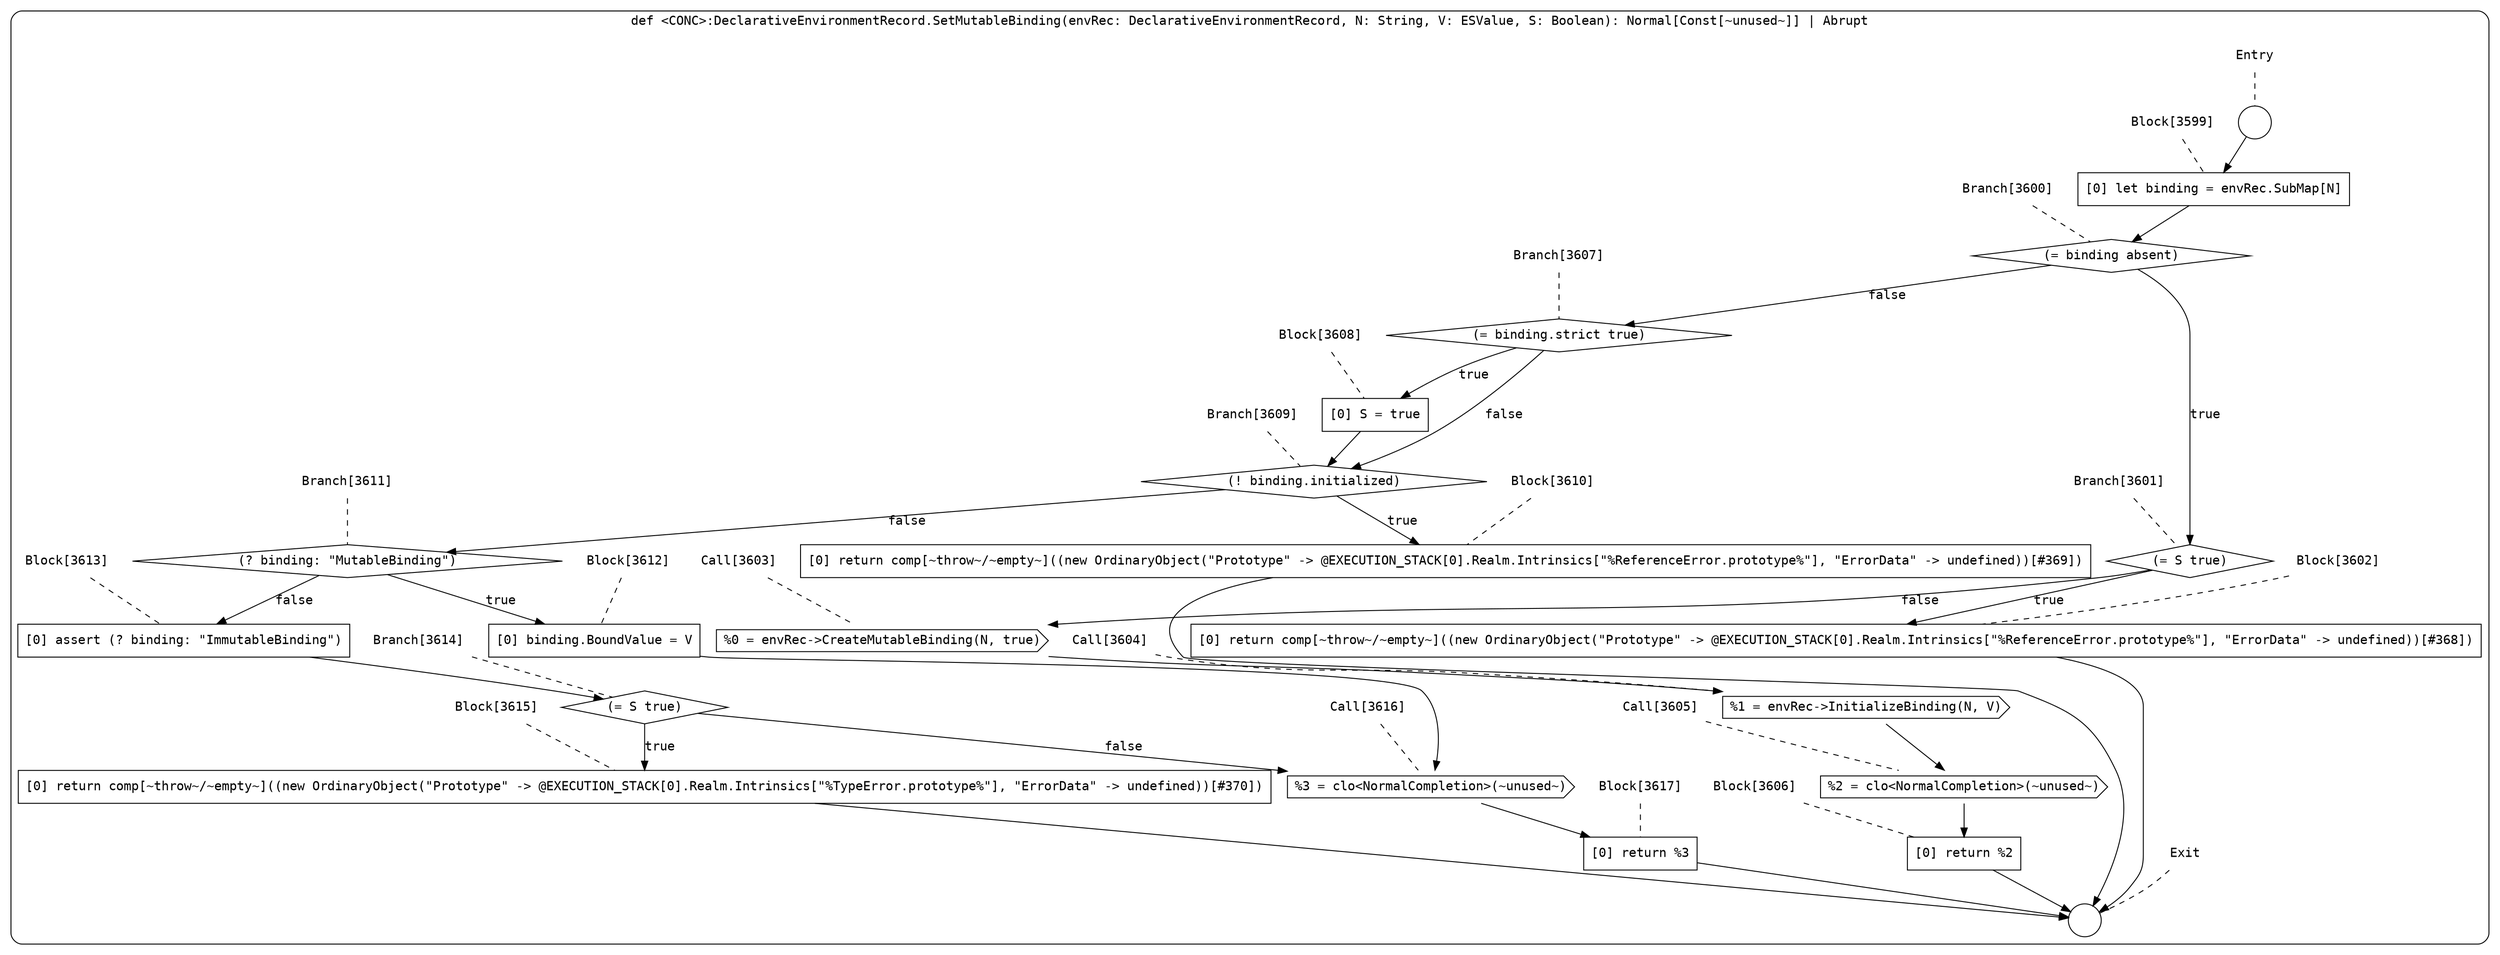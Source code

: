 digraph {
  graph [fontname = "Consolas"]
  node [fontname = "Consolas"]
  edge [fontname = "Consolas"]
  subgraph cluster978 {
    label = "def <CONC>:DeclarativeEnvironmentRecord.SetMutableBinding(envRec: DeclarativeEnvironmentRecord, N: String, V: ESValue, S: Boolean): Normal[Const[~unused~]] | Abrupt"
    style = rounded
    cluster978_entry_name [shape=none, label=<<font color="black">Entry</font>>]
    cluster978_entry_name -> cluster978_entry [arrowhead=none, color="black", style=dashed]
    cluster978_entry [shape=circle label=" " color="black" fillcolor="white" style=filled]
    cluster978_entry -> node3599 [color="black"]
    cluster978_exit_name [shape=none, label=<<font color="black">Exit</font>>]
    cluster978_exit_name -> cluster978_exit [arrowhead=none, color="black", style=dashed]
    cluster978_exit [shape=circle label=" " color="black" fillcolor="white" style=filled]
    node3599_name [shape=none, label=<<font color="black">Block[3599]</font>>]
    node3599_name -> node3599 [arrowhead=none, color="black", style=dashed]
    node3599 [shape=box, label=<<font color="black">[0] let binding = envRec.SubMap[N]<BR ALIGN="LEFT"/></font>> color="black" fillcolor="white", style=filled]
    node3599 -> node3600 [color="black"]
    node3600_name [shape=none, label=<<font color="black">Branch[3600]</font>>]
    node3600_name -> node3600 [arrowhead=none, color="black", style=dashed]
    node3600 [shape=diamond, label=<<font color="black">(= binding absent)</font>> color="black" fillcolor="white", style=filled]
    node3600 -> node3601 [label=<<font color="black">true</font>> color="black"]
    node3600 -> node3607 [label=<<font color="black">false</font>> color="black"]
    node3601_name [shape=none, label=<<font color="black">Branch[3601]</font>>]
    node3601_name -> node3601 [arrowhead=none, color="black", style=dashed]
    node3601 [shape=diamond, label=<<font color="black">(= S true)</font>> color="black" fillcolor="white", style=filled]
    node3601 -> node3602 [label=<<font color="black">true</font>> color="black"]
    node3601 -> node3603 [label=<<font color="black">false</font>> color="black"]
    node3607_name [shape=none, label=<<font color="black">Branch[3607]</font>>]
    node3607_name -> node3607 [arrowhead=none, color="black", style=dashed]
    node3607 [shape=diamond, label=<<font color="black">(= binding.strict true)</font>> color="black" fillcolor="white", style=filled]
    node3607 -> node3608 [label=<<font color="black">true</font>> color="black"]
    node3607 -> node3609 [label=<<font color="black">false</font>> color="black"]
    node3602_name [shape=none, label=<<font color="black">Block[3602]</font>>]
    node3602_name -> node3602 [arrowhead=none, color="black", style=dashed]
    node3602 [shape=box, label=<<font color="black">[0] return comp[~throw~/~empty~]((new OrdinaryObject(&quot;Prototype&quot; -&gt; @EXECUTION_STACK[0].Realm.Intrinsics[&quot;%ReferenceError.prototype%&quot;], &quot;ErrorData&quot; -&gt; undefined))[#368])<BR ALIGN="LEFT"/></font>> color="black" fillcolor="white", style=filled]
    node3602 -> cluster978_exit [color="black"]
    node3603_name [shape=none, label=<<font color="black">Call[3603]</font>>]
    node3603_name -> node3603 [arrowhead=none, color="black", style=dashed]
    node3603 [shape=cds, label=<<font color="black">%0 = envRec-&gt;CreateMutableBinding(N, true)</font>> color="black" fillcolor="white", style=filled]
    node3603 -> node3604 [color="black"]
    node3608_name [shape=none, label=<<font color="black">Block[3608]</font>>]
    node3608_name -> node3608 [arrowhead=none, color="black", style=dashed]
    node3608 [shape=box, label=<<font color="black">[0] S = true<BR ALIGN="LEFT"/></font>> color="black" fillcolor="white", style=filled]
    node3608 -> node3609 [color="black"]
    node3609_name [shape=none, label=<<font color="black">Branch[3609]</font>>]
    node3609_name -> node3609 [arrowhead=none, color="black", style=dashed]
    node3609 [shape=diamond, label=<<font color="black">(! binding.initialized)</font>> color="black" fillcolor="white", style=filled]
    node3609 -> node3610 [label=<<font color="black">true</font>> color="black"]
    node3609 -> node3611 [label=<<font color="black">false</font>> color="black"]
    node3604_name [shape=none, label=<<font color="black">Call[3604]</font>>]
    node3604_name -> node3604 [arrowhead=none, color="black", style=dashed]
    node3604 [shape=cds, label=<<font color="black">%1 = envRec-&gt;InitializeBinding(N, V)</font>> color="black" fillcolor="white", style=filled]
    node3604 -> node3605 [color="black"]
    node3610_name [shape=none, label=<<font color="black">Block[3610]</font>>]
    node3610_name -> node3610 [arrowhead=none, color="black", style=dashed]
    node3610 [shape=box, label=<<font color="black">[0] return comp[~throw~/~empty~]((new OrdinaryObject(&quot;Prototype&quot; -&gt; @EXECUTION_STACK[0].Realm.Intrinsics[&quot;%ReferenceError.prototype%&quot;], &quot;ErrorData&quot; -&gt; undefined))[#369])<BR ALIGN="LEFT"/></font>> color="black" fillcolor="white", style=filled]
    node3610 -> cluster978_exit [color="black"]
    node3611_name [shape=none, label=<<font color="black">Branch[3611]</font>>]
    node3611_name -> node3611 [arrowhead=none, color="black", style=dashed]
    node3611 [shape=diamond, label=<<font color="black">(? binding: &quot;MutableBinding&quot;)</font>> color="black" fillcolor="white", style=filled]
    node3611 -> node3612 [label=<<font color="black">true</font>> color="black"]
    node3611 -> node3613 [label=<<font color="black">false</font>> color="black"]
    node3605_name [shape=none, label=<<font color="black">Call[3605]</font>>]
    node3605_name -> node3605 [arrowhead=none, color="black", style=dashed]
    node3605 [shape=cds, label=<<font color="black">%2 = clo&lt;NormalCompletion&gt;(~unused~)</font>> color="black" fillcolor="white", style=filled]
    node3605 -> node3606 [color="black"]
    node3612_name [shape=none, label=<<font color="black">Block[3612]</font>>]
    node3612_name -> node3612 [arrowhead=none, color="black", style=dashed]
    node3612 [shape=box, label=<<font color="black">[0] binding.BoundValue = V<BR ALIGN="LEFT"/></font>> color="black" fillcolor="white", style=filled]
    node3612 -> node3616 [color="black"]
    node3613_name [shape=none, label=<<font color="black">Block[3613]</font>>]
    node3613_name -> node3613 [arrowhead=none, color="black", style=dashed]
    node3613 [shape=box, label=<<font color="black">[0] assert (? binding: &quot;ImmutableBinding&quot;)<BR ALIGN="LEFT"/></font>> color="black" fillcolor="white", style=filled]
    node3613 -> node3614 [color="black"]
    node3606_name [shape=none, label=<<font color="black">Block[3606]</font>>]
    node3606_name -> node3606 [arrowhead=none, color="black", style=dashed]
    node3606 [shape=box, label=<<font color="black">[0] return %2<BR ALIGN="LEFT"/></font>> color="black" fillcolor="white", style=filled]
    node3606 -> cluster978_exit [color="black"]
    node3616_name [shape=none, label=<<font color="black">Call[3616]</font>>]
    node3616_name -> node3616 [arrowhead=none, color="black", style=dashed]
    node3616 [shape=cds, label=<<font color="black">%3 = clo&lt;NormalCompletion&gt;(~unused~)</font>> color="black" fillcolor="white", style=filled]
    node3616 -> node3617 [color="black"]
    node3614_name [shape=none, label=<<font color="black">Branch[3614]</font>>]
    node3614_name -> node3614 [arrowhead=none, color="black", style=dashed]
    node3614 [shape=diamond, label=<<font color="black">(= S true)</font>> color="black" fillcolor="white", style=filled]
    node3614 -> node3615 [label=<<font color="black">true</font>> color="black"]
    node3614 -> node3616 [label=<<font color="black">false</font>> color="black"]
    node3617_name [shape=none, label=<<font color="black">Block[3617]</font>>]
    node3617_name -> node3617 [arrowhead=none, color="black", style=dashed]
    node3617 [shape=box, label=<<font color="black">[0] return %3<BR ALIGN="LEFT"/></font>> color="black" fillcolor="white", style=filled]
    node3617 -> cluster978_exit [color="black"]
    node3615_name [shape=none, label=<<font color="black">Block[3615]</font>>]
    node3615_name -> node3615 [arrowhead=none, color="black", style=dashed]
    node3615 [shape=box, label=<<font color="black">[0] return comp[~throw~/~empty~]((new OrdinaryObject(&quot;Prototype&quot; -&gt; @EXECUTION_STACK[0].Realm.Intrinsics[&quot;%TypeError.prototype%&quot;], &quot;ErrorData&quot; -&gt; undefined))[#370])<BR ALIGN="LEFT"/></font>> color="black" fillcolor="white", style=filled]
    node3615 -> cluster978_exit [color="black"]
  }
}